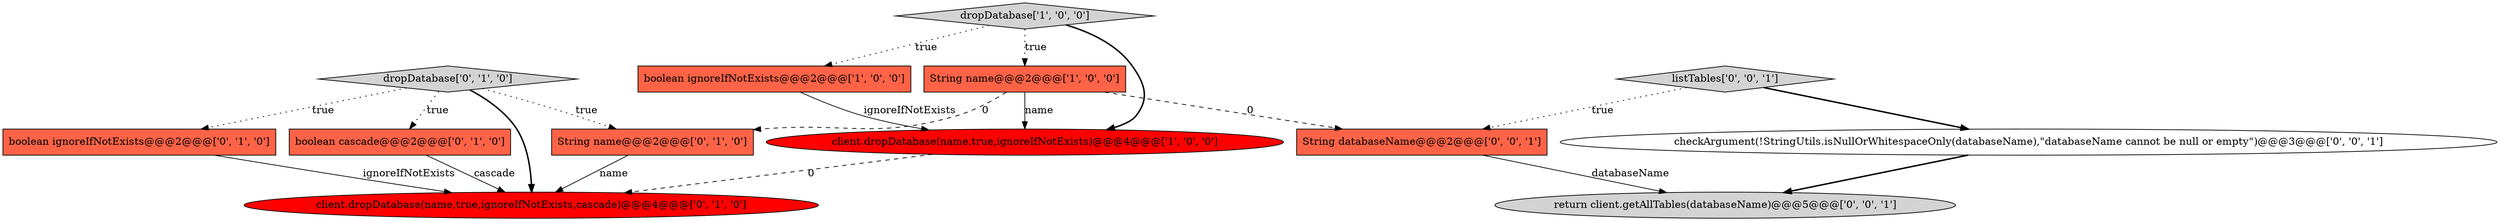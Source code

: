 digraph {
7 [style = filled, label = "client.dropDatabase(name,true,ignoreIfNotExists,cascade)@@@4@@@['0', '1', '0']", fillcolor = red, shape = ellipse image = "AAA1AAABBB2BBB"];
4 [style = filled, label = "boolean cascade@@@2@@@['0', '1', '0']", fillcolor = tomato, shape = box image = "AAA0AAABBB2BBB"];
2 [style = filled, label = "boolean ignoreIfNotExists@@@2@@@['1', '0', '0']", fillcolor = tomato, shape = box image = "AAA0AAABBB1BBB"];
0 [style = filled, label = "dropDatabase['1', '0', '0']", fillcolor = lightgray, shape = diamond image = "AAA0AAABBB1BBB"];
10 [style = filled, label = "checkArgument(!StringUtils.isNullOrWhitespaceOnly(databaseName),\"databaseName cannot be null or empty\")@@@3@@@['0', '0', '1']", fillcolor = white, shape = ellipse image = "AAA0AAABBB3BBB"];
11 [style = filled, label = "return client.getAllTables(databaseName)@@@5@@@['0', '0', '1']", fillcolor = lightgray, shape = ellipse image = "AAA0AAABBB3BBB"];
12 [style = filled, label = "listTables['0', '0', '1']", fillcolor = lightgray, shape = diamond image = "AAA0AAABBB3BBB"];
6 [style = filled, label = "boolean ignoreIfNotExists@@@2@@@['0', '1', '0']", fillcolor = tomato, shape = box image = "AAA0AAABBB2BBB"];
5 [style = filled, label = "dropDatabase['0', '1', '0']", fillcolor = lightgray, shape = diamond image = "AAA0AAABBB2BBB"];
9 [style = filled, label = "String databaseName@@@2@@@['0', '0', '1']", fillcolor = tomato, shape = box image = "AAA0AAABBB3BBB"];
1 [style = filled, label = "client.dropDatabase(name,true,ignoreIfNotExists)@@@4@@@['1', '0', '0']", fillcolor = red, shape = ellipse image = "AAA1AAABBB1BBB"];
3 [style = filled, label = "String name@@@2@@@['1', '0', '0']", fillcolor = tomato, shape = box image = "AAA1AAABBB1BBB"];
8 [style = filled, label = "String name@@@2@@@['0', '1', '0']", fillcolor = tomato, shape = box image = "AAA1AAABBB2BBB"];
2->1 [style = solid, label="ignoreIfNotExists"];
5->6 [style = dotted, label="true"];
3->1 [style = solid, label="name"];
9->11 [style = solid, label="databaseName"];
6->7 [style = solid, label="ignoreIfNotExists"];
5->7 [style = bold, label=""];
3->8 [style = dashed, label="0"];
12->10 [style = bold, label=""];
0->3 [style = dotted, label="true"];
0->2 [style = dotted, label="true"];
5->8 [style = dotted, label="true"];
1->7 [style = dashed, label="0"];
3->9 [style = dashed, label="0"];
12->9 [style = dotted, label="true"];
0->1 [style = bold, label=""];
5->4 [style = dotted, label="true"];
4->7 [style = solid, label="cascade"];
8->7 [style = solid, label="name"];
10->11 [style = bold, label=""];
}
